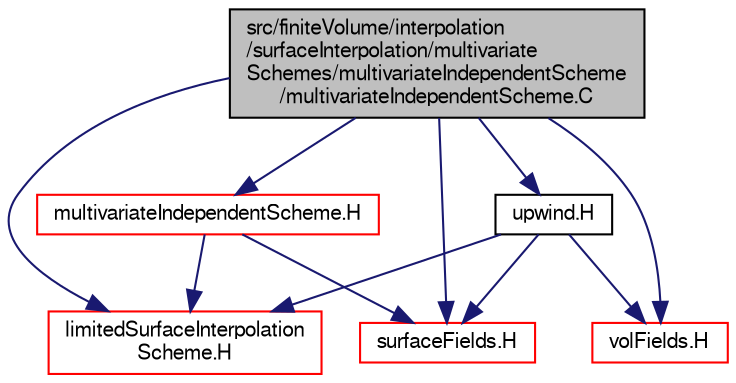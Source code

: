 digraph "src/finiteVolume/interpolation/surfaceInterpolation/multivariateSchemes/multivariateIndependentScheme/multivariateIndependentScheme.C"
{
  bgcolor="transparent";
  edge [fontname="FreeSans",fontsize="10",labelfontname="FreeSans",labelfontsize="10"];
  node [fontname="FreeSans",fontsize="10",shape=record];
  Node0 [label="src/finiteVolume/interpolation\l/surfaceInterpolation/multivariate\lSchemes/multivariateIndependentScheme\l/multivariateIndependentScheme.C",height=0.2,width=0.4,color="black", fillcolor="grey75", style="filled", fontcolor="black"];
  Node0 -> Node1 [color="midnightblue",fontsize="10",style="solid",fontname="FreeSans"];
  Node1 [label="multivariateIndependentScheme.H",height=0.2,width=0.4,color="red",URL="$a04058.html"];
  Node1 -> Node82 [color="midnightblue",fontsize="10",style="solid",fontname="FreeSans"];
  Node82 [label="limitedSurfaceInterpolation\lScheme.H",height=0.2,width=0.4,color="red",URL="$a03956.html"];
  Node1 -> Node83 [color="midnightblue",fontsize="10",style="solid",fontname="FreeSans"];
  Node83 [label="surfaceFields.H",height=0.2,width=0.4,color="red",URL="$a02735.html",tooltip="Foam::surfaceFields. "];
  Node0 -> Node82 [color="midnightblue",fontsize="10",style="solid",fontname="FreeSans"];
  Node0 -> Node306 [color="midnightblue",fontsize="10",style="solid",fontname="FreeSans"];
  Node306 [label="volFields.H",height=0.2,width=0.4,color="red",URL="$a02750.html"];
  Node0 -> Node83 [color="midnightblue",fontsize="10",style="solid",fontname="FreeSans"];
  Node0 -> Node311 [color="midnightblue",fontsize="10",style="solid",fontname="FreeSans"];
  Node311 [label="upwind.H",height=0.2,width=0.4,color="black",URL="$a04028.html"];
  Node311 -> Node82 [color="midnightblue",fontsize="10",style="solid",fontname="FreeSans"];
  Node311 -> Node306 [color="midnightblue",fontsize="10",style="solid",fontname="FreeSans"];
  Node311 -> Node83 [color="midnightblue",fontsize="10",style="solid",fontname="FreeSans"];
}
